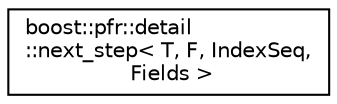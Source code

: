 digraph "Graphical Class Hierarchy"
{
  edge [fontname="Helvetica",fontsize="10",labelfontname="Helvetica",labelfontsize="10"];
  node [fontname="Helvetica",fontsize="10",shape=record];
  rankdir="LR";
  Node0 [label="boost::pfr::detail\l::next_step\< T, F, IndexSeq,\l Fields \>",height=0.2,width=0.4,color="black", fillcolor="white", style="filled",URL="$structboost_1_1pfr_1_1detail_1_1next__step.html"];
}
